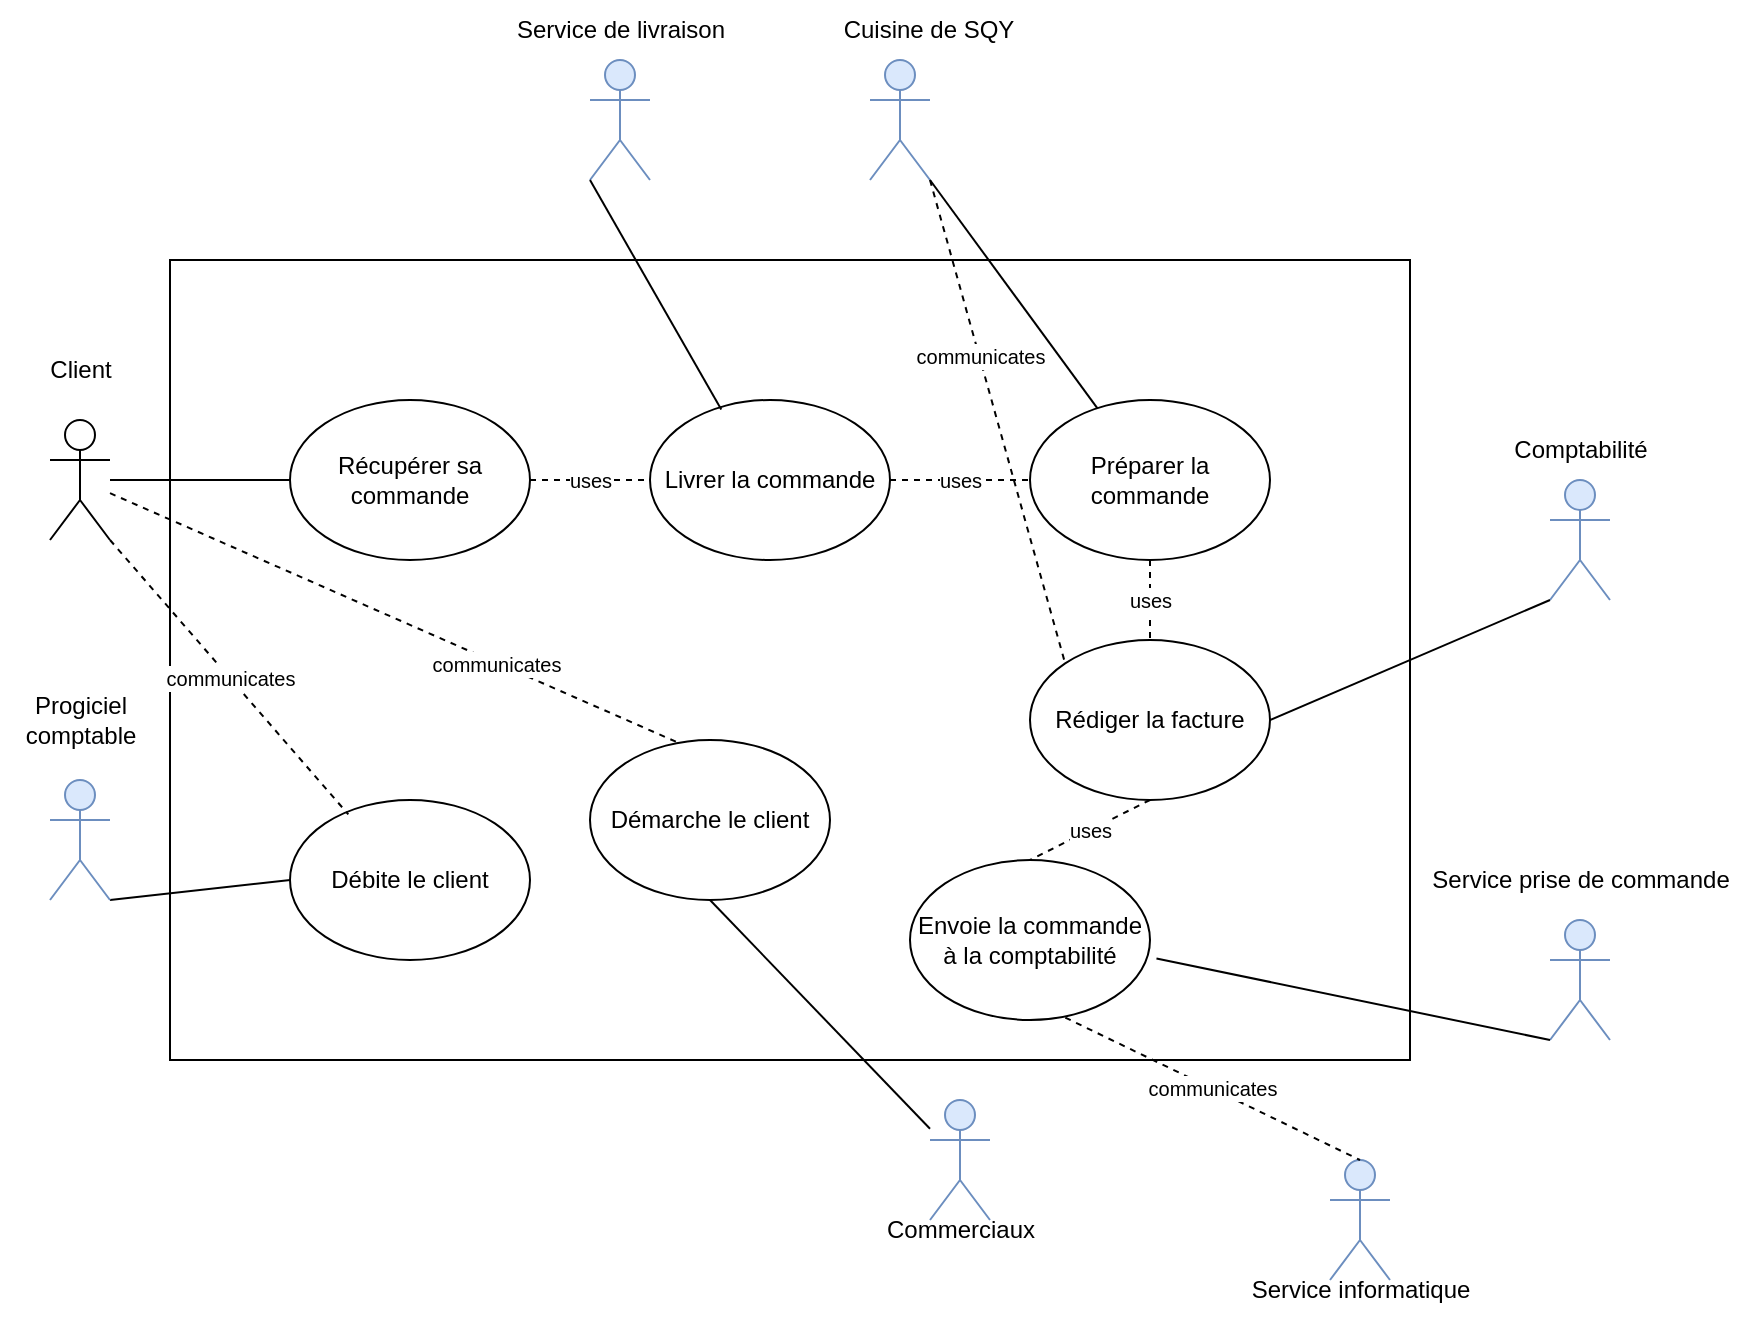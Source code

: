 <mxfile version="21.1.1" type="github">
  <diagram name="Page-1" id="GUmuV8_d1roc_fKv_fhv">
    <mxGraphModel dx="1009" dy="542" grid="1" gridSize="10" guides="1" tooltips="1" connect="1" arrows="1" fold="1" page="1" pageScale="1" pageWidth="827" pageHeight="1169" math="0" shadow="0">
      <root>
        <mxCell id="0" />
        <mxCell id="1" parent="0" />
        <mxCell id="YfCknLSfjdIPLu3pgu05-3" value="" style="rounded=0;whiteSpace=wrap;html=1;" vertex="1" parent="1">
          <mxGeometry x="100" y="160" width="620" height="400" as="geometry" />
        </mxCell>
        <mxCell id="YfCknLSfjdIPLu3pgu05-1" value="" style="shape=umlActor;verticalLabelPosition=bottom;verticalAlign=top;html=1;outlineConnect=0;" vertex="1" parent="1">
          <mxGeometry x="40" y="240" width="30" height="60" as="geometry" />
        </mxCell>
        <mxCell id="YfCknLSfjdIPLu3pgu05-12" style="edgeStyle=orthogonalEdgeStyle;orthogonalLoop=1;jettySize=auto;html=1;strokeColor=none;rounded=1;" edge="1" parent="1" source="YfCknLSfjdIPLu3pgu05-5" target="YfCknLSfjdIPLu3pgu05-7">
          <mxGeometry relative="1" as="geometry" />
        </mxCell>
        <mxCell id="YfCknLSfjdIPLu3pgu05-5" value="Récupérer sa commande" style="ellipse;whiteSpace=wrap;html=1;" vertex="1" parent="1">
          <mxGeometry x="160" y="230" width="120" height="80" as="geometry" />
        </mxCell>
        <mxCell id="YfCknLSfjdIPLu3pgu05-11" style="edgeStyle=orthogonalEdgeStyle;rounded=0;orthogonalLoop=1;jettySize=auto;html=1;strokeColor=none;" edge="1" parent="1" source="YfCknLSfjdIPLu3pgu05-7" target="YfCknLSfjdIPLu3pgu05-5">
          <mxGeometry relative="1" as="geometry" />
        </mxCell>
        <mxCell id="YfCknLSfjdIPLu3pgu05-7" value="" style="shape=umlActor;verticalLabelPosition=bottom;verticalAlign=top;html=1;outlineConnect=0;fillColor=#dae8fc;strokeColor=#6c8ebf;" vertex="1" parent="1">
          <mxGeometry x="310" y="60" width="30" height="60" as="geometry" />
        </mxCell>
        <mxCell id="YfCknLSfjdIPLu3pgu05-19" value="" style="endArrow=none;html=1;rounded=0;entryX=0;entryY=0.5;entryDx=0;entryDy=0;" edge="1" parent="1" source="YfCknLSfjdIPLu3pgu05-1" target="YfCknLSfjdIPLu3pgu05-5">
          <mxGeometry width="50" height="50" relative="1" as="geometry">
            <mxPoint x="390" y="340" as="sourcePoint" />
            <mxPoint x="440" y="290" as="targetPoint" />
          </mxGeometry>
        </mxCell>
        <mxCell id="YfCknLSfjdIPLu3pgu05-20" value="Livrer la commande" style="ellipse;whiteSpace=wrap;html=1;" vertex="1" parent="1">
          <mxGeometry x="340" y="230" width="120" height="80" as="geometry" />
        </mxCell>
        <mxCell id="YfCknLSfjdIPLu3pgu05-29" value="" style="shape=umlActor;verticalLabelPosition=bottom;verticalAlign=top;html=1;outlineConnect=0;fillColor=#dae8fc;strokeColor=#6c8ebf;" vertex="1" parent="1">
          <mxGeometry x="450" y="60" width="30" height="60" as="geometry" />
        </mxCell>
        <mxCell id="YfCknLSfjdIPLu3pgu05-31" value="Préparer la commande" style="ellipse;whiteSpace=wrap;html=1;" vertex="1" parent="1">
          <mxGeometry x="530" y="230" width="120" height="80" as="geometry" />
        </mxCell>
        <mxCell id="YfCknLSfjdIPLu3pgu05-33" value="&lt;font style=&quot;font-size: 10px;&quot;&gt;uses&lt;/font&gt;" style="endArrow=none;dashed=1;html=1;rounded=0;exitX=1;exitY=0.5;exitDx=0;exitDy=0;entryX=0;entryY=0.5;entryDx=0;entryDy=0;" edge="1" parent="1" source="YfCknLSfjdIPLu3pgu05-5" target="YfCknLSfjdIPLu3pgu05-20">
          <mxGeometry width="50" height="50" relative="1" as="geometry">
            <mxPoint x="390" y="340" as="sourcePoint" />
            <mxPoint x="440" y="290" as="targetPoint" />
          </mxGeometry>
        </mxCell>
        <mxCell id="YfCknLSfjdIPLu3pgu05-34" value="&lt;font style=&quot;font-size: 10px;&quot;&gt;uses&lt;/font&gt;" style="endArrow=none;dashed=1;html=1;rounded=0;entryX=0;entryY=0.5;entryDx=0;entryDy=0;" edge="1" parent="1" source="YfCknLSfjdIPLu3pgu05-20" target="YfCknLSfjdIPLu3pgu05-31">
          <mxGeometry width="50" height="50" relative="1" as="geometry">
            <mxPoint x="390" y="340" as="sourcePoint" />
            <mxPoint x="440" y="290" as="targetPoint" />
          </mxGeometry>
        </mxCell>
        <mxCell id="YfCknLSfjdIPLu3pgu05-36" value="&lt;blockquote style=&quot;margin: 0 0 0 40px; border: none; padding: 0px;&quot;&gt;&lt;div style=&quot;&quot;&gt;&lt;br&gt;&lt;/div&gt;&lt;/blockquote&gt;" style="shape=umlActor;verticalLabelPosition=bottom;verticalAlign=top;html=1;outlineConnect=0;fillColor=#dae8fc;strokeColor=#6c8ebf;align=center;" vertex="1" parent="1">
          <mxGeometry x="790" y="270" width="30" height="60" as="geometry" />
        </mxCell>
        <mxCell id="YfCknLSfjdIPLu3pgu05-38" value="" style="endArrow=none;html=1;rounded=0;entryX=0.297;entryY=0.06;entryDx=0;entryDy=0;entryPerimeter=0;textOpacity=50;exitX=0;exitY=1;exitDx=0;exitDy=0;exitPerimeter=0;" edge="1" parent="1" source="YfCknLSfjdIPLu3pgu05-7" target="YfCknLSfjdIPLu3pgu05-20">
          <mxGeometry width="50" height="50" relative="1" as="geometry">
            <mxPoint x="390" y="400" as="sourcePoint" />
            <mxPoint x="390" y="240" as="targetPoint" />
          </mxGeometry>
        </mxCell>
        <mxCell id="YfCknLSfjdIPLu3pgu05-39" value="" style="endArrow=none;html=1;rounded=0;exitX=1;exitY=1;exitDx=0;exitDy=0;exitPerimeter=0;textOpacity=50;" edge="1" parent="1" source="YfCknLSfjdIPLu3pgu05-29" target="YfCknLSfjdIPLu3pgu05-31">
          <mxGeometry width="50" height="50" relative="1" as="geometry">
            <mxPoint x="540" y="120" as="sourcePoint" />
            <mxPoint x="606" y="235" as="targetPoint" />
          </mxGeometry>
        </mxCell>
        <mxCell id="YfCknLSfjdIPLu3pgu05-41" value="Rédiger la facture" style="ellipse;whiteSpace=wrap;html=1;" vertex="1" parent="1">
          <mxGeometry x="530" y="350" width="120" height="80" as="geometry" />
        </mxCell>
        <mxCell id="YfCknLSfjdIPLu3pgu05-44" value="" style="endArrow=none;dashed=1;html=1;rounded=0;entryX=0;entryY=0;entryDx=0;entryDy=0;exitX=1;exitY=1;exitDx=0;exitDy=0;exitPerimeter=0;" edge="1" parent="1" source="YfCknLSfjdIPLu3pgu05-29" target="YfCknLSfjdIPLu3pgu05-41">
          <mxGeometry width="50" height="50" relative="1" as="geometry">
            <mxPoint x="390" y="310" as="sourcePoint" />
            <mxPoint x="440" y="260" as="targetPoint" />
          </mxGeometry>
        </mxCell>
        <mxCell id="YfCknLSfjdIPLu3pgu05-46" value="&lt;font style=&quot;font-size: 10px;&quot;&gt;communicates&lt;/font&gt;" style="edgeLabel;html=1;align=center;verticalAlign=middle;resizable=0;points=[];" vertex="1" connectable="0" parent="YfCknLSfjdIPLu3pgu05-44">
          <mxGeometry x="-0.276" relative="1" as="geometry">
            <mxPoint as="offset" />
          </mxGeometry>
        </mxCell>
        <mxCell id="YfCknLSfjdIPLu3pgu05-47" value="" style="endArrow=none;html=1;rounded=0;entryX=1;entryY=0.5;entryDx=0;entryDy=0;exitX=0;exitY=1;exitDx=0;exitDy=0;exitPerimeter=0;" edge="1" parent="1" source="YfCknLSfjdIPLu3pgu05-36" target="YfCknLSfjdIPLu3pgu05-41">
          <mxGeometry width="50" height="50" relative="1" as="geometry">
            <mxPoint x="390" y="310" as="sourcePoint" />
            <mxPoint x="440" y="260" as="targetPoint" />
          </mxGeometry>
        </mxCell>
        <mxCell id="YfCknLSfjdIPLu3pgu05-48" value="Service de livraison" style="text;html=1;align=center;verticalAlign=middle;resizable=0;points=[];autosize=1;strokeColor=none;fillColor=none;" vertex="1" parent="1">
          <mxGeometry x="260" y="30" width="130" height="30" as="geometry" />
        </mxCell>
        <mxCell id="YfCknLSfjdIPLu3pgu05-49" value="Client" style="text;html=1;align=center;verticalAlign=middle;resizable=0;points=[];autosize=1;strokeColor=none;fillColor=none;" vertex="1" parent="1">
          <mxGeometry x="30" y="200" width="50" height="30" as="geometry" />
        </mxCell>
        <mxCell id="YfCknLSfjdIPLu3pgu05-50" value="Cuisine de SQY" style="text;html=1;align=center;verticalAlign=middle;resizable=0;points=[];autosize=1;strokeColor=none;fillColor=none;" vertex="1" parent="1">
          <mxGeometry x="424" y="30" width="110" height="30" as="geometry" />
        </mxCell>
        <mxCell id="YfCknLSfjdIPLu3pgu05-51" value="Comptabilité" style="text;html=1;align=center;verticalAlign=middle;resizable=0;points=[];autosize=1;strokeColor=none;fillColor=none;" vertex="1" parent="1">
          <mxGeometry x="760" y="240" width="90" height="30" as="geometry" />
        </mxCell>
        <mxCell id="YfCknLSfjdIPLu3pgu05-53" value="Progiciel&lt;br&gt;comptable" style="text;html=1;align=center;verticalAlign=middle;resizable=0;points=[];autosize=1;strokeColor=none;fillColor=none;" vertex="1" parent="1">
          <mxGeometry x="15" y="370" width="80" height="40" as="geometry" />
        </mxCell>
        <mxCell id="YfCknLSfjdIPLu3pgu05-54" value="" style="endArrow=none;html=1;rounded=0;exitX=1;exitY=1;exitDx=0;exitDy=0;exitPerimeter=0;entryX=0.097;entryY=0.775;entryDx=0;entryDy=0;entryPerimeter=0;" edge="1" parent="1" source="YfCknLSfjdIPLu3pgu05-62" target="YfCknLSfjdIPLu3pgu05-3">
          <mxGeometry width="50" height="50" relative="1" as="geometry">
            <mxPoint x="130" y="650" as="sourcePoint" />
            <mxPoint x="440" y="260" as="targetPoint" />
          </mxGeometry>
        </mxCell>
        <mxCell id="YfCknLSfjdIPLu3pgu05-55" value="Débite le client" style="ellipse;whiteSpace=wrap;html=1;" vertex="1" parent="1">
          <mxGeometry x="160" y="430" width="120" height="80" as="geometry" />
        </mxCell>
        <mxCell id="YfCknLSfjdIPLu3pgu05-56" value="&lt;font style=&quot;font-size: 10px;&quot;&gt;communicates&lt;/font&gt;" style="endArrow=none;dashed=1;html=1;rounded=0;exitX=1;exitY=1;exitDx=0;exitDy=0;exitPerimeter=0;entryX=0.243;entryY=0.09;entryDx=0;entryDy=0;entryPerimeter=0;" edge="1" parent="1" source="YfCknLSfjdIPLu3pgu05-1" target="YfCknLSfjdIPLu3pgu05-55">
          <mxGeometry width="50" height="50" relative="1" as="geometry">
            <mxPoint x="390" y="310" as="sourcePoint" />
            <mxPoint x="440" y="260" as="targetPoint" />
          </mxGeometry>
        </mxCell>
        <mxCell id="YfCknLSfjdIPLu3pgu05-57" value="&lt;blockquote style=&quot;margin: 0 0 0 40px; border: none; padding: 0px;&quot;&gt;&lt;div style=&quot;&quot;&gt;&lt;br&gt;&lt;/div&gt;&lt;/blockquote&gt;" style="shape=umlActor;verticalLabelPosition=bottom;verticalAlign=top;html=1;outlineConnect=0;fillColor=#dae8fc;strokeColor=#6c8ebf;align=center;" vertex="1" parent="1">
          <mxGeometry x="790" y="490" width="30" height="60" as="geometry" />
        </mxCell>
        <mxCell id="YfCknLSfjdIPLu3pgu05-58" value="Envoie la commande à la comptabilité" style="ellipse;whiteSpace=wrap;html=1;" vertex="1" parent="1">
          <mxGeometry x="470" y="460" width="120" height="80" as="geometry" />
        </mxCell>
        <mxCell id="YfCknLSfjdIPLu3pgu05-59" value="&lt;font style=&quot;font-size: 10px;&quot;&gt;uses&lt;/font&gt;" style="endArrow=none;dashed=1;html=1;rounded=0;entryX=0.5;entryY=0;entryDx=0;entryDy=0;exitX=0.5;exitY=1;exitDx=0;exitDy=0;" edge="1" parent="1" source="YfCknLSfjdIPLu3pgu05-31" target="YfCknLSfjdIPLu3pgu05-41">
          <mxGeometry width="50" height="50" relative="1" as="geometry">
            <mxPoint x="470" y="280" as="sourcePoint" />
            <mxPoint x="540" y="280" as="targetPoint" />
          </mxGeometry>
        </mxCell>
        <mxCell id="YfCknLSfjdIPLu3pgu05-60" value="&lt;font style=&quot;font-size: 10px;&quot;&gt;uses&lt;/font&gt;" style="endArrow=none;dashed=1;html=1;rounded=0;entryX=0.5;entryY=0;entryDx=0;entryDy=0;exitX=0.5;exitY=1;exitDx=0;exitDy=0;" edge="1" parent="1" source="YfCknLSfjdIPLu3pgu05-41" target="YfCknLSfjdIPLu3pgu05-58">
          <mxGeometry width="50" height="50" relative="1" as="geometry">
            <mxPoint x="600" y="320" as="sourcePoint" />
            <mxPoint x="600" y="360" as="targetPoint" />
            <Array as="points" />
          </mxGeometry>
        </mxCell>
        <mxCell id="YfCknLSfjdIPLu3pgu05-61" value="Service prise de commande" style="text;html=1;align=center;verticalAlign=middle;resizable=0;points=[];autosize=1;strokeColor=none;fillColor=none;" vertex="1" parent="1">
          <mxGeometry x="720" y="455" width="170" height="30" as="geometry" />
        </mxCell>
        <mxCell id="YfCknLSfjdIPLu3pgu05-62" value="&lt;blockquote style=&quot;margin: 0 0 0 40px; border: none; padding: 0px;&quot;&gt;&lt;div style=&quot;&quot;&gt;&lt;br&gt;&lt;/div&gt;&lt;/blockquote&gt;" style="shape=umlActor;verticalLabelPosition=bottom;verticalAlign=top;html=1;outlineConnect=0;fillColor=#dae8fc;strokeColor=#6c8ebf;align=center;" vertex="1" parent="1">
          <mxGeometry x="40" y="420" width="30" height="60" as="geometry" />
        </mxCell>
        <mxCell id="YfCknLSfjdIPLu3pgu05-65" value="" style="endArrow=none;html=1;rounded=0;entryX=1.027;entryY=0.615;entryDx=0;entryDy=0;entryPerimeter=0;exitX=0;exitY=1;exitDx=0;exitDy=0;exitPerimeter=0;" edge="1" parent="1" source="YfCknLSfjdIPLu3pgu05-57" target="YfCknLSfjdIPLu3pgu05-58">
          <mxGeometry width="50" height="50" relative="1" as="geometry">
            <mxPoint x="390" y="430" as="sourcePoint" />
            <mxPoint x="440" y="380" as="targetPoint" />
          </mxGeometry>
        </mxCell>
        <mxCell id="YfCknLSfjdIPLu3pgu05-67" value="&lt;blockquote style=&quot;margin: 0 0 0 40px; border: none; padding: 0px;&quot;&gt;&lt;div style=&quot;&quot;&gt;&lt;br&gt;&lt;/div&gt;&lt;/blockquote&gt;" style="shape=umlActor;verticalLabelPosition=bottom;verticalAlign=top;html=1;outlineConnect=0;fillColor=#dae8fc;strokeColor=#6c8ebf;align=center;" vertex="1" parent="1">
          <mxGeometry x="680" y="610" width="30" height="60" as="geometry" />
        </mxCell>
        <mxCell id="YfCknLSfjdIPLu3pgu05-68" value="Service informatique&lt;br&gt;" style="text;html=1;align=center;verticalAlign=middle;resizable=0;points=[];autosize=1;strokeColor=none;fillColor=none;" vertex="1" parent="1">
          <mxGeometry x="630" y="660" width="130" height="30" as="geometry" />
        </mxCell>
        <mxCell id="YfCknLSfjdIPLu3pgu05-69" value="&lt;font style=&quot;font-size: 10px;&quot;&gt;communicates&lt;/font&gt;" style="endArrow=none;dashed=1;html=1;rounded=0;exitX=0.647;exitY=0.985;exitDx=0;exitDy=0;entryX=0.5;entryY=0;entryDx=0;entryDy=0;entryPerimeter=0;exitPerimeter=0;" edge="1" parent="1" source="YfCknLSfjdIPLu3pgu05-58" target="YfCknLSfjdIPLu3pgu05-67">
          <mxGeometry width="50" height="50" relative="1" as="geometry">
            <mxPoint x="295" y="413" as="sourcePoint" />
            <mxPoint x="414" y="550" as="targetPoint" />
          </mxGeometry>
        </mxCell>
        <mxCell id="YfCknLSfjdIPLu3pgu05-71" value="&lt;blockquote style=&quot;margin: 0 0 0 40px; border: none; padding: 0px;&quot;&gt;&lt;div style=&quot;&quot;&gt;&lt;br&gt;&lt;/div&gt;&lt;/blockquote&gt;" style="shape=umlActor;verticalLabelPosition=bottom;verticalAlign=top;html=1;outlineConnect=0;fillColor=#dae8fc;strokeColor=#6c8ebf;align=center;" vertex="1" parent="1">
          <mxGeometry x="480" y="580" width="30" height="60" as="geometry" />
        </mxCell>
        <mxCell id="YfCknLSfjdIPLu3pgu05-72" value="Commerciaux" style="text;html=1;align=center;verticalAlign=middle;resizable=0;points=[];autosize=1;strokeColor=none;fillColor=none;" vertex="1" parent="1">
          <mxGeometry x="445" y="630" width="100" height="30" as="geometry" />
        </mxCell>
        <mxCell id="YfCknLSfjdIPLu3pgu05-75" value="" style="endArrow=none;dashed=1;html=1;rounded=0;entryX=0.38;entryY=0.025;entryDx=0;entryDy=0;entryPerimeter=0;" edge="1" parent="1" source="YfCknLSfjdIPLu3pgu05-1" target="YfCknLSfjdIPLu3pgu05-77">
          <mxGeometry width="50" height="50" relative="1" as="geometry">
            <mxPoint x="390" y="470" as="sourcePoint" />
            <mxPoint x="440" y="420" as="targetPoint" />
          </mxGeometry>
        </mxCell>
        <mxCell id="YfCknLSfjdIPLu3pgu05-76" value="&lt;font style=&quot;font-size: 10px;&quot;&gt;communicates&lt;/font&gt;" style="edgeLabel;html=1;align=center;verticalAlign=middle;resizable=0;points=[];" vertex="1" connectable="0" parent="YfCknLSfjdIPLu3pgu05-75">
          <mxGeometry x="0.349" y="-1" relative="1" as="geometry">
            <mxPoint as="offset" />
          </mxGeometry>
        </mxCell>
        <mxCell id="YfCknLSfjdIPLu3pgu05-77" value="Démarche le client" style="ellipse;whiteSpace=wrap;html=1;" vertex="1" parent="1">
          <mxGeometry x="310" y="400" width="120" height="80" as="geometry" />
        </mxCell>
        <mxCell id="YfCknLSfjdIPLu3pgu05-78" value="" style="endArrow=none;html=1;rounded=0;exitX=0.5;exitY=1;exitDx=0;exitDy=0;" edge="1" parent="1" source="YfCknLSfjdIPLu3pgu05-77" target="YfCknLSfjdIPLu3pgu05-71">
          <mxGeometry width="50" height="50" relative="1" as="geometry">
            <mxPoint x="390" y="450" as="sourcePoint" />
            <mxPoint x="440" y="400" as="targetPoint" />
          </mxGeometry>
        </mxCell>
      </root>
    </mxGraphModel>
  </diagram>
</mxfile>
